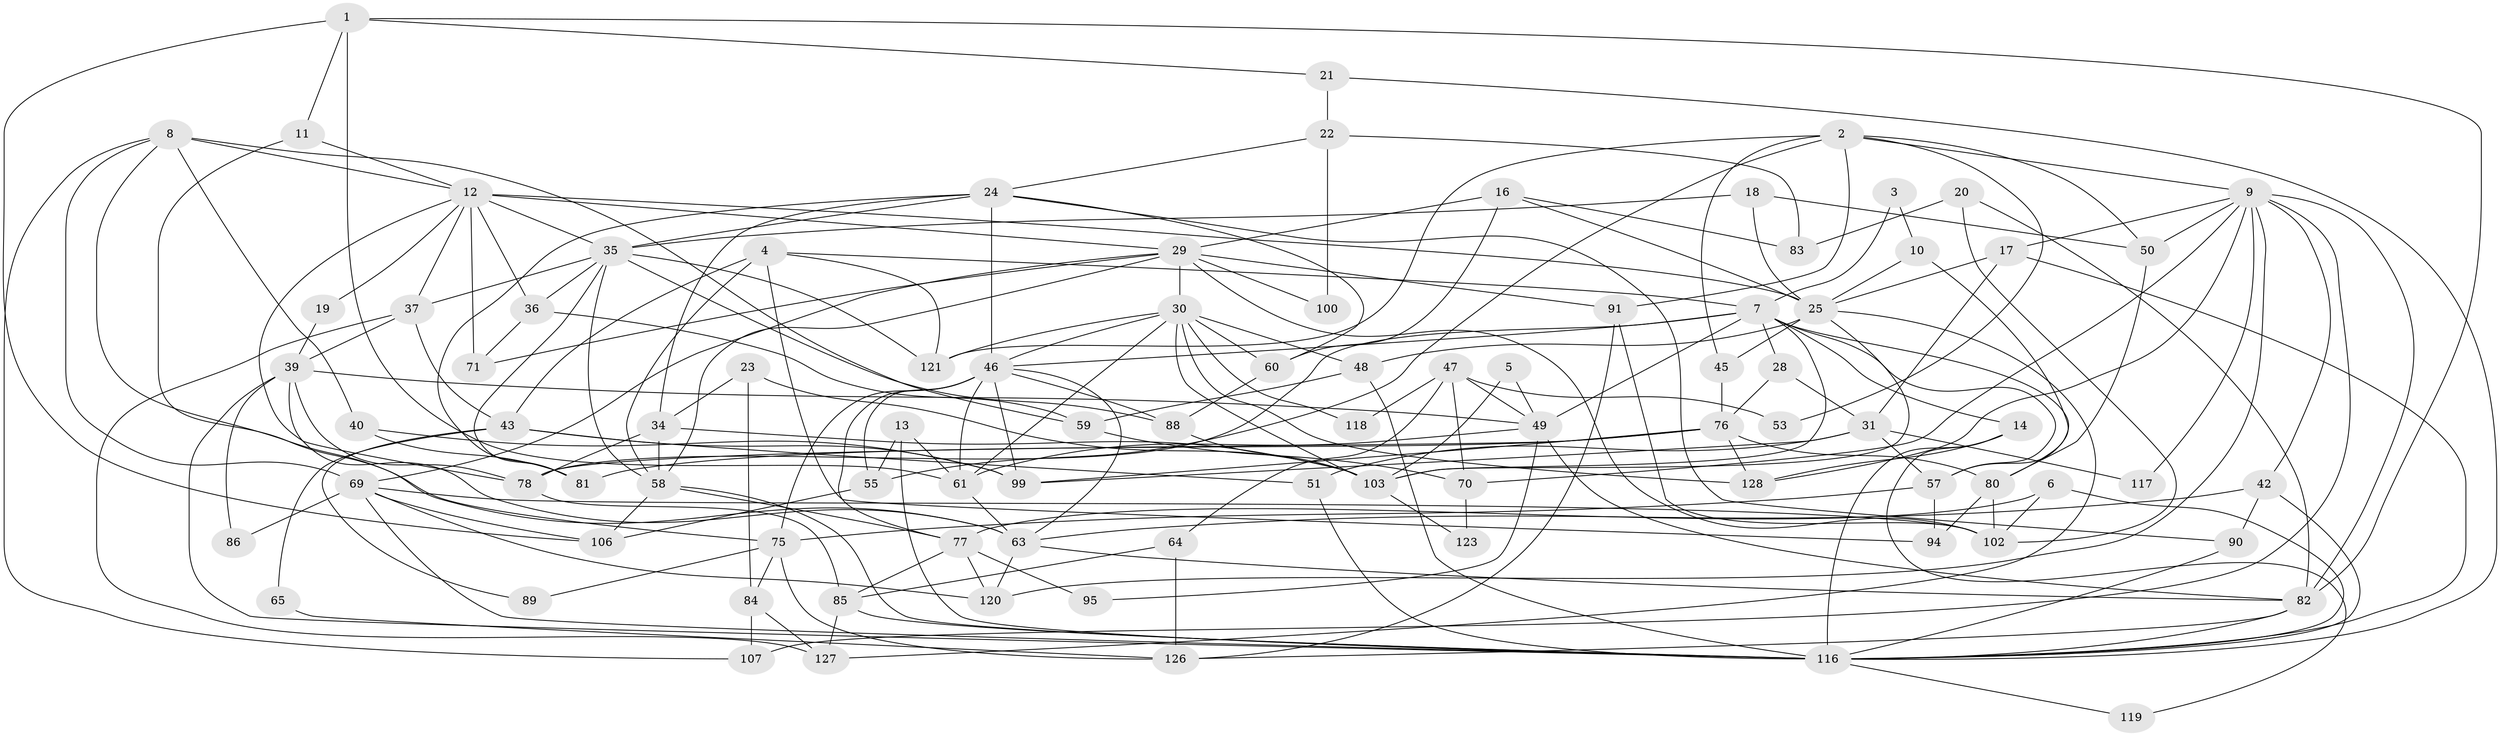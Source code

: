 // Generated by graph-tools (version 1.1) at 2025/52/02/27/25 19:52:05]
// undirected, 89 vertices, 212 edges
graph export_dot {
graph [start="1"]
  node [color=gray90,style=filled];
  1 [super="+32"];
  2 [super="+27"];
  3;
  4 [super="+15"];
  5;
  6 [super="+87"];
  7 [super="+26"];
  8 [super="+44"];
  9 [super="+62"];
  10;
  11;
  12 [super="+67"];
  13;
  14;
  16;
  17;
  18;
  19;
  20;
  21;
  22;
  23;
  24 [super="+56"];
  25 [super="+38"];
  28;
  29 [super="+33"];
  30 [super="+105"];
  31;
  34 [super="+92"];
  35 [super="+110"];
  36;
  37 [super="+54"];
  39 [super="+41"];
  40;
  42 [super="+68"];
  43 [super="+52"];
  45;
  46 [super="+97"];
  47 [super="+73"];
  48 [super="+74"];
  49;
  50 [super="+101"];
  51;
  53;
  55 [super="+114"];
  57 [super="+72"];
  58 [super="+79"];
  59;
  60;
  61 [super="+115"];
  63 [super="+66"];
  64;
  65;
  69 [super="+109"];
  70;
  71 [super="+111"];
  75 [super="+104"];
  76 [super="+113"];
  77 [super="+112"];
  78;
  80;
  81;
  82 [super="+93"];
  83;
  84 [super="+98"];
  85 [super="+96"];
  86;
  88;
  89;
  90 [super="+122"];
  91;
  94;
  95;
  99;
  100;
  102 [super="+124"];
  103 [super="+108"];
  106;
  107;
  116 [super="+125"];
  117;
  118;
  119;
  120;
  121;
  123;
  126;
  127;
  128;
  1 -- 106;
  1 -- 21;
  1 -- 11;
  1 -- 61;
  1 -- 82;
  2 -- 121;
  2 -- 50;
  2 -- 53;
  2 -- 55;
  2 -- 9;
  2 -- 91;
  2 -- 45;
  3 -- 10;
  3 -- 7;
  4 -- 7;
  4 -- 121;
  4 -- 94;
  4 -- 43;
  4 -- 58;
  5 -- 49;
  5 -- 103;
  6 -- 102;
  6 -- 116;
  6 -- 77;
  7 -- 103;
  7 -- 49;
  7 -- 57;
  7 -- 80;
  7 -- 46;
  7 -- 78;
  7 -- 28;
  7 -- 14;
  8 -- 69;
  8 -- 107;
  8 -- 40;
  8 -- 59;
  8 -- 12;
  8 -- 63;
  9 -- 128;
  9 -- 17;
  9 -- 42;
  9 -- 70;
  9 -- 120;
  9 -- 50;
  9 -- 82;
  9 -- 117;
  9 -- 107;
  10 -- 25;
  10 -- 57;
  11 -- 12;
  11 -- 75;
  12 -- 36 [weight=2];
  12 -- 19;
  12 -- 78;
  12 -- 71;
  12 -- 25;
  12 -- 29;
  12 -- 37;
  12 -- 35;
  13 -- 116;
  13 -- 61;
  13 -- 55;
  14 -- 128;
  14 -- 119;
  14 -- 116;
  16 -- 83;
  16 -- 25;
  16 -- 60;
  16 -- 29;
  17 -- 31;
  17 -- 25;
  17 -- 116;
  18 -- 25;
  18 -- 50;
  18 -- 35;
  19 -- 39;
  20 -- 102;
  20 -- 82;
  20 -- 83;
  21 -- 116;
  21 -- 22;
  22 -- 83;
  22 -- 100;
  22 -- 24;
  23 -- 84;
  23 -- 103;
  23 -- 34;
  24 -- 46;
  24 -- 81;
  24 -- 34;
  24 -- 35;
  24 -- 60;
  24 -- 90;
  25 -- 48 [weight=2];
  25 -- 103;
  25 -- 45;
  25 -- 127;
  28 -- 31;
  28 -- 76;
  29 -- 91;
  29 -- 69;
  29 -- 71;
  29 -- 100;
  29 -- 102;
  29 -- 58;
  29 -- 30;
  30 -- 128;
  30 -- 61;
  30 -- 48;
  30 -- 118;
  30 -- 103;
  30 -- 121;
  30 -- 60;
  30 -- 46;
  31 -- 99;
  31 -- 51;
  31 -- 117;
  31 -- 57;
  34 -- 78;
  34 -- 103 [weight=2];
  34 -- 58;
  35 -- 36;
  35 -- 81;
  35 -- 88;
  35 -- 37;
  35 -- 121;
  35 -- 58;
  36 -- 59;
  36 -- 71;
  37 -- 39;
  37 -- 127;
  37 -- 43;
  39 -- 78;
  39 -- 49;
  39 -- 116;
  39 -- 63;
  39 -- 86;
  40 -- 81;
  40 -- 99;
  42 -- 90;
  42 -- 116;
  42 -- 63;
  43 -- 89;
  43 -- 65;
  43 -- 51;
  43 -- 99;
  45 -- 76;
  46 -- 88;
  46 -- 61 [weight=2];
  46 -- 99;
  46 -- 55;
  46 -- 75;
  46 -- 63;
  46 -- 77;
  47 -- 64;
  47 -- 49;
  47 -- 70 [weight=2];
  47 -- 118;
  47 -- 53;
  48 -- 59;
  48 -- 116;
  49 -- 95;
  49 -- 61;
  49 -- 82;
  50 -- 80;
  51 -- 116;
  55 -- 106;
  57 -- 94;
  57 -- 75;
  58 -- 116;
  58 -- 106;
  58 -- 77;
  59 -- 70;
  60 -- 88;
  61 -- 63;
  63 -- 120;
  63 -- 82;
  64 -- 126;
  64 -- 85;
  65 -- 126;
  69 -- 106;
  69 -- 86;
  69 -- 102;
  69 -- 120;
  69 -- 116;
  70 -- 123;
  75 -- 126;
  75 -- 89;
  75 -- 84;
  76 -- 99;
  76 -- 80;
  76 -- 81;
  76 -- 128;
  76 -- 78;
  77 -- 120;
  77 -- 95;
  77 -- 85;
  78 -- 85;
  80 -- 94;
  80 -- 102;
  82 -- 116;
  82 -- 126;
  84 -- 107;
  84 -- 127;
  85 -- 127;
  85 -- 116;
  88 -- 103;
  90 -- 116;
  91 -- 102;
  91 -- 126;
  103 -- 123;
  116 -- 119;
}
